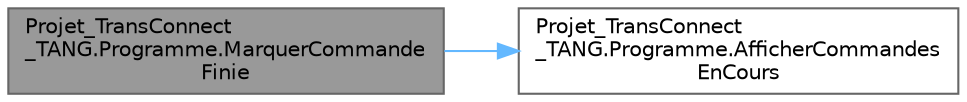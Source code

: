 digraph "Projet_TransConnect_TANG.Programme.MarquerCommandeFinie"
{
 // LATEX_PDF_SIZE
  bgcolor="transparent";
  edge [fontname=Helvetica,fontsize=10,labelfontname=Helvetica,labelfontsize=10];
  node [fontname=Helvetica,fontsize=10,shape=box,height=0.2,width=0.4];
  rankdir="LR";
  Node1 [id="Node000001",label="Projet_TransConnect\l_TANG.Programme.MarquerCommande\lFinie",height=0.2,width=0.4,color="gray40", fillcolor="grey60", style="filled", fontcolor="black",tooltip="Marque une commande en cours comme terminée."];
  Node1 -> Node2 [id="edge1_Node000001_Node000002",color="steelblue1",style="solid",tooltip=" "];
  Node2 [id="Node000002",label="Projet_TransConnect\l_TANG.Programme.AfficherCommandes\lEnCours",height=0.2,width=0.4,color="grey40", fillcolor="white", style="filled",URL="$class_projet___trans_connect___t_a_n_g_1_1_programme.html#a4f91e3a4f1de65a9c65b7e8acee57025",tooltip="Affiche les commandes en cours."];
}
